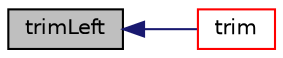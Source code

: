 digraph "trimLeft"
{
  bgcolor="transparent";
  edge [fontname="Helvetica",fontsize="10",labelfontname="Helvetica",labelfontsize="10"];
  node [fontname="Helvetica",fontsize="10",shape=record];
  rankdir="LR";
  Node1 [label="trimLeft",height=0.2,width=0.4,color="black", fillcolor="grey75", style="filled", fontcolor="black"];
  Node1 -> Node2 [dir="back",color="midnightblue",fontsize="10",style="solid",fontname="Helvetica"];
  Node2 [label="trim",height=0.2,width=0.4,color="red",URL="$a10819.html#a49e4bf4709b221cc53a2a86f484d5a87",tooltip="Return string trimmed of leading and trailing whitespace. "];
}
